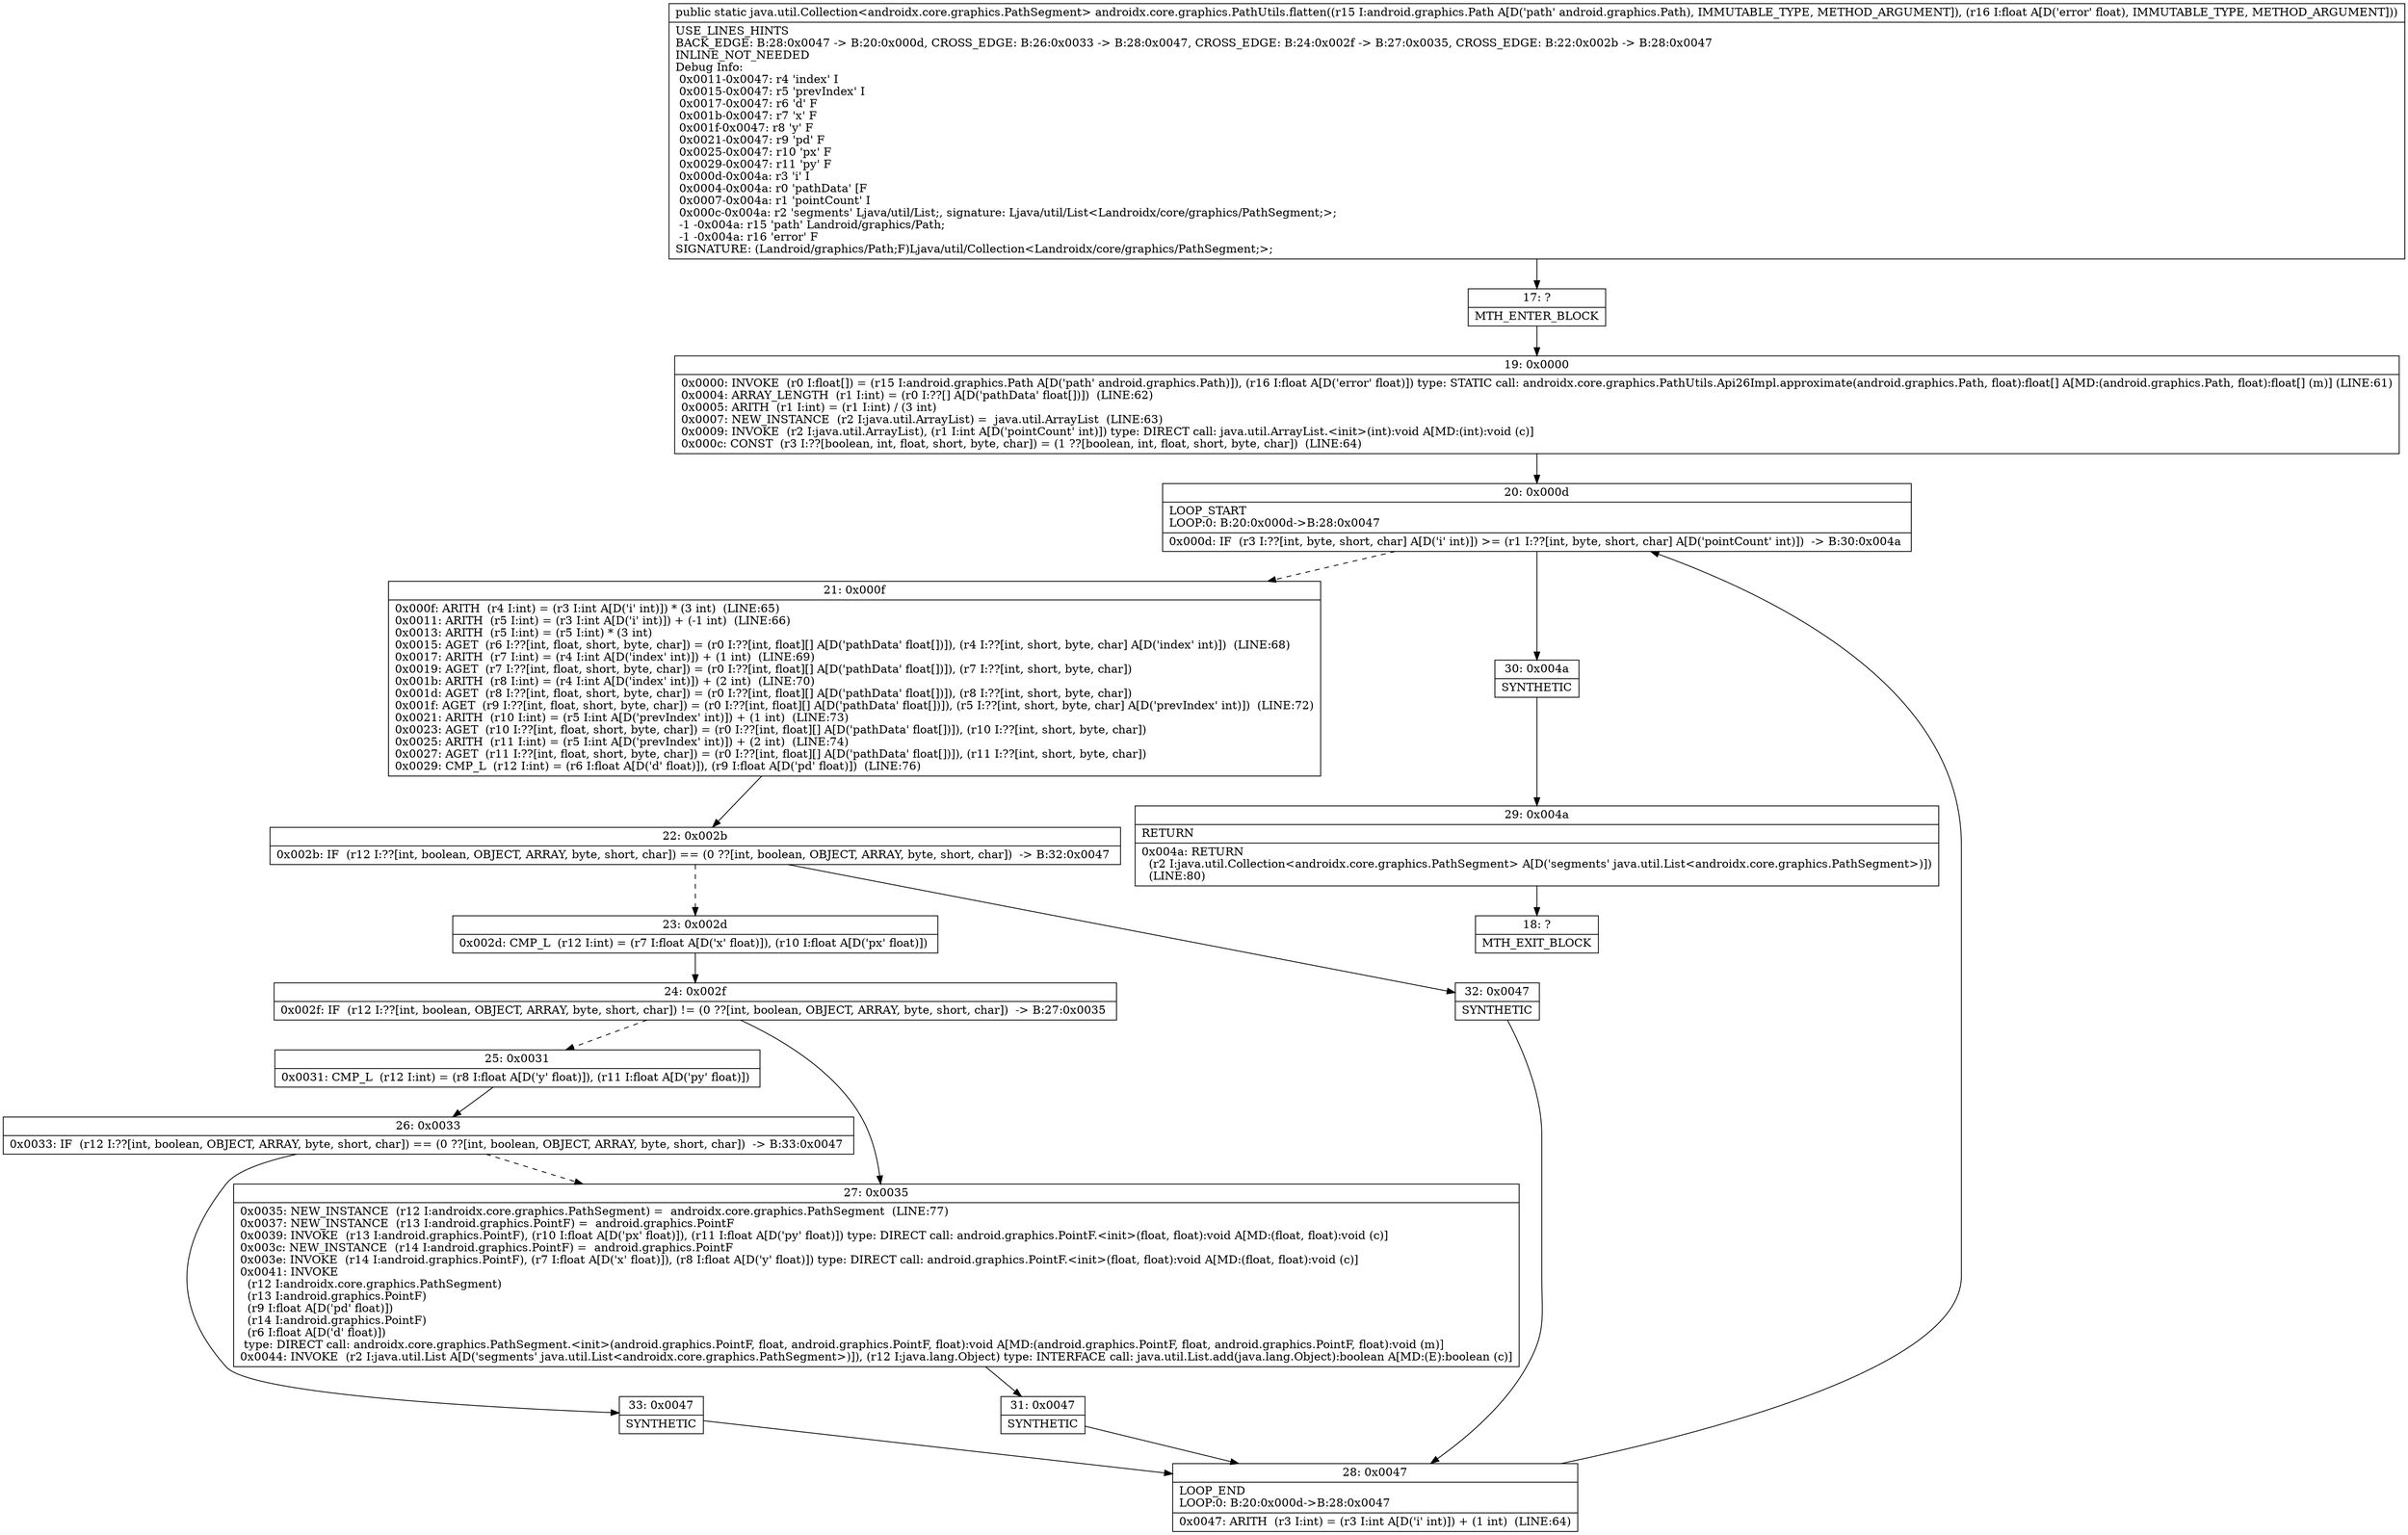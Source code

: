 digraph "CFG forandroidx.core.graphics.PathUtils.flatten(Landroid\/graphics\/Path;F)Ljava\/util\/Collection;" {
Node_17 [shape=record,label="{17\:\ ?|MTH_ENTER_BLOCK\l}"];
Node_19 [shape=record,label="{19\:\ 0x0000|0x0000: INVOKE  (r0 I:float[]) = (r15 I:android.graphics.Path A[D('path' android.graphics.Path)]), (r16 I:float A[D('error' float)]) type: STATIC call: androidx.core.graphics.PathUtils.Api26Impl.approximate(android.graphics.Path, float):float[] A[MD:(android.graphics.Path, float):float[] (m)] (LINE:61)\l0x0004: ARRAY_LENGTH  (r1 I:int) = (r0 I:??[] A[D('pathData' float[])])  (LINE:62)\l0x0005: ARITH  (r1 I:int) = (r1 I:int) \/ (3 int) \l0x0007: NEW_INSTANCE  (r2 I:java.util.ArrayList) =  java.util.ArrayList  (LINE:63)\l0x0009: INVOKE  (r2 I:java.util.ArrayList), (r1 I:int A[D('pointCount' int)]) type: DIRECT call: java.util.ArrayList.\<init\>(int):void A[MD:(int):void (c)]\l0x000c: CONST  (r3 I:??[boolean, int, float, short, byte, char]) = (1 ??[boolean, int, float, short, byte, char])  (LINE:64)\l}"];
Node_20 [shape=record,label="{20\:\ 0x000d|LOOP_START\lLOOP:0: B:20:0x000d\-\>B:28:0x0047\l|0x000d: IF  (r3 I:??[int, byte, short, char] A[D('i' int)]) \>= (r1 I:??[int, byte, short, char] A[D('pointCount' int)])  \-\> B:30:0x004a \l}"];
Node_21 [shape=record,label="{21\:\ 0x000f|0x000f: ARITH  (r4 I:int) = (r3 I:int A[D('i' int)]) * (3 int)  (LINE:65)\l0x0011: ARITH  (r5 I:int) = (r3 I:int A[D('i' int)]) + (\-1 int)  (LINE:66)\l0x0013: ARITH  (r5 I:int) = (r5 I:int) * (3 int) \l0x0015: AGET  (r6 I:??[int, float, short, byte, char]) = (r0 I:??[int, float][] A[D('pathData' float[])]), (r4 I:??[int, short, byte, char] A[D('index' int)])  (LINE:68)\l0x0017: ARITH  (r7 I:int) = (r4 I:int A[D('index' int)]) + (1 int)  (LINE:69)\l0x0019: AGET  (r7 I:??[int, float, short, byte, char]) = (r0 I:??[int, float][] A[D('pathData' float[])]), (r7 I:??[int, short, byte, char]) \l0x001b: ARITH  (r8 I:int) = (r4 I:int A[D('index' int)]) + (2 int)  (LINE:70)\l0x001d: AGET  (r8 I:??[int, float, short, byte, char]) = (r0 I:??[int, float][] A[D('pathData' float[])]), (r8 I:??[int, short, byte, char]) \l0x001f: AGET  (r9 I:??[int, float, short, byte, char]) = (r0 I:??[int, float][] A[D('pathData' float[])]), (r5 I:??[int, short, byte, char] A[D('prevIndex' int)])  (LINE:72)\l0x0021: ARITH  (r10 I:int) = (r5 I:int A[D('prevIndex' int)]) + (1 int)  (LINE:73)\l0x0023: AGET  (r10 I:??[int, float, short, byte, char]) = (r0 I:??[int, float][] A[D('pathData' float[])]), (r10 I:??[int, short, byte, char]) \l0x0025: ARITH  (r11 I:int) = (r5 I:int A[D('prevIndex' int)]) + (2 int)  (LINE:74)\l0x0027: AGET  (r11 I:??[int, float, short, byte, char]) = (r0 I:??[int, float][] A[D('pathData' float[])]), (r11 I:??[int, short, byte, char]) \l0x0029: CMP_L  (r12 I:int) = (r6 I:float A[D('d' float)]), (r9 I:float A[D('pd' float)])  (LINE:76)\l}"];
Node_22 [shape=record,label="{22\:\ 0x002b|0x002b: IF  (r12 I:??[int, boolean, OBJECT, ARRAY, byte, short, char]) == (0 ??[int, boolean, OBJECT, ARRAY, byte, short, char])  \-\> B:32:0x0047 \l}"];
Node_23 [shape=record,label="{23\:\ 0x002d|0x002d: CMP_L  (r12 I:int) = (r7 I:float A[D('x' float)]), (r10 I:float A[D('px' float)]) \l}"];
Node_24 [shape=record,label="{24\:\ 0x002f|0x002f: IF  (r12 I:??[int, boolean, OBJECT, ARRAY, byte, short, char]) != (0 ??[int, boolean, OBJECT, ARRAY, byte, short, char])  \-\> B:27:0x0035 \l}"];
Node_25 [shape=record,label="{25\:\ 0x0031|0x0031: CMP_L  (r12 I:int) = (r8 I:float A[D('y' float)]), (r11 I:float A[D('py' float)]) \l}"];
Node_26 [shape=record,label="{26\:\ 0x0033|0x0033: IF  (r12 I:??[int, boolean, OBJECT, ARRAY, byte, short, char]) == (0 ??[int, boolean, OBJECT, ARRAY, byte, short, char])  \-\> B:33:0x0047 \l}"];
Node_33 [shape=record,label="{33\:\ 0x0047|SYNTHETIC\l}"];
Node_28 [shape=record,label="{28\:\ 0x0047|LOOP_END\lLOOP:0: B:20:0x000d\-\>B:28:0x0047\l|0x0047: ARITH  (r3 I:int) = (r3 I:int A[D('i' int)]) + (1 int)  (LINE:64)\l}"];
Node_27 [shape=record,label="{27\:\ 0x0035|0x0035: NEW_INSTANCE  (r12 I:androidx.core.graphics.PathSegment) =  androidx.core.graphics.PathSegment  (LINE:77)\l0x0037: NEW_INSTANCE  (r13 I:android.graphics.PointF) =  android.graphics.PointF \l0x0039: INVOKE  (r13 I:android.graphics.PointF), (r10 I:float A[D('px' float)]), (r11 I:float A[D('py' float)]) type: DIRECT call: android.graphics.PointF.\<init\>(float, float):void A[MD:(float, float):void (c)]\l0x003c: NEW_INSTANCE  (r14 I:android.graphics.PointF) =  android.graphics.PointF \l0x003e: INVOKE  (r14 I:android.graphics.PointF), (r7 I:float A[D('x' float)]), (r8 I:float A[D('y' float)]) type: DIRECT call: android.graphics.PointF.\<init\>(float, float):void A[MD:(float, float):void (c)]\l0x0041: INVOKE  \l  (r12 I:androidx.core.graphics.PathSegment)\l  (r13 I:android.graphics.PointF)\l  (r9 I:float A[D('pd' float)])\l  (r14 I:android.graphics.PointF)\l  (r6 I:float A[D('d' float)])\l type: DIRECT call: androidx.core.graphics.PathSegment.\<init\>(android.graphics.PointF, float, android.graphics.PointF, float):void A[MD:(android.graphics.PointF, float, android.graphics.PointF, float):void (m)]\l0x0044: INVOKE  (r2 I:java.util.List A[D('segments' java.util.List\<androidx.core.graphics.PathSegment\>)]), (r12 I:java.lang.Object) type: INTERFACE call: java.util.List.add(java.lang.Object):boolean A[MD:(E):boolean (c)]\l}"];
Node_31 [shape=record,label="{31\:\ 0x0047|SYNTHETIC\l}"];
Node_32 [shape=record,label="{32\:\ 0x0047|SYNTHETIC\l}"];
Node_30 [shape=record,label="{30\:\ 0x004a|SYNTHETIC\l}"];
Node_29 [shape=record,label="{29\:\ 0x004a|RETURN\l|0x004a: RETURN  \l  (r2 I:java.util.Collection\<androidx.core.graphics.PathSegment\> A[D('segments' java.util.List\<androidx.core.graphics.PathSegment\>)])\l  (LINE:80)\l}"];
Node_18 [shape=record,label="{18\:\ ?|MTH_EXIT_BLOCK\l}"];
MethodNode[shape=record,label="{public static java.util.Collection\<androidx.core.graphics.PathSegment\> androidx.core.graphics.PathUtils.flatten((r15 I:android.graphics.Path A[D('path' android.graphics.Path), IMMUTABLE_TYPE, METHOD_ARGUMENT]), (r16 I:float A[D('error' float), IMMUTABLE_TYPE, METHOD_ARGUMENT]))  | USE_LINES_HINTS\lBACK_EDGE: B:28:0x0047 \-\> B:20:0x000d, CROSS_EDGE: B:26:0x0033 \-\> B:28:0x0047, CROSS_EDGE: B:24:0x002f \-\> B:27:0x0035, CROSS_EDGE: B:22:0x002b \-\> B:28:0x0047\lINLINE_NOT_NEEDED\lDebug Info:\l  0x0011\-0x0047: r4 'index' I\l  0x0015\-0x0047: r5 'prevIndex' I\l  0x0017\-0x0047: r6 'd' F\l  0x001b\-0x0047: r7 'x' F\l  0x001f\-0x0047: r8 'y' F\l  0x0021\-0x0047: r9 'pd' F\l  0x0025\-0x0047: r10 'px' F\l  0x0029\-0x0047: r11 'py' F\l  0x000d\-0x004a: r3 'i' I\l  0x0004\-0x004a: r0 'pathData' [F\l  0x0007\-0x004a: r1 'pointCount' I\l  0x000c\-0x004a: r2 'segments' Ljava\/util\/List;, signature: Ljava\/util\/List\<Landroidx\/core\/graphics\/PathSegment;\>;\l  \-1 \-0x004a: r15 'path' Landroid\/graphics\/Path;\l  \-1 \-0x004a: r16 'error' F\lSIGNATURE: (Landroid\/graphics\/Path;F)Ljava\/util\/Collection\<Landroidx\/core\/graphics\/PathSegment;\>;\l}"];
MethodNode -> Node_17;Node_17 -> Node_19;
Node_19 -> Node_20;
Node_20 -> Node_21[style=dashed];
Node_20 -> Node_30;
Node_21 -> Node_22;
Node_22 -> Node_23[style=dashed];
Node_22 -> Node_32;
Node_23 -> Node_24;
Node_24 -> Node_25[style=dashed];
Node_24 -> Node_27;
Node_25 -> Node_26;
Node_26 -> Node_27[style=dashed];
Node_26 -> Node_33;
Node_33 -> Node_28;
Node_28 -> Node_20;
Node_27 -> Node_31;
Node_31 -> Node_28;
Node_32 -> Node_28;
Node_30 -> Node_29;
Node_29 -> Node_18;
}

